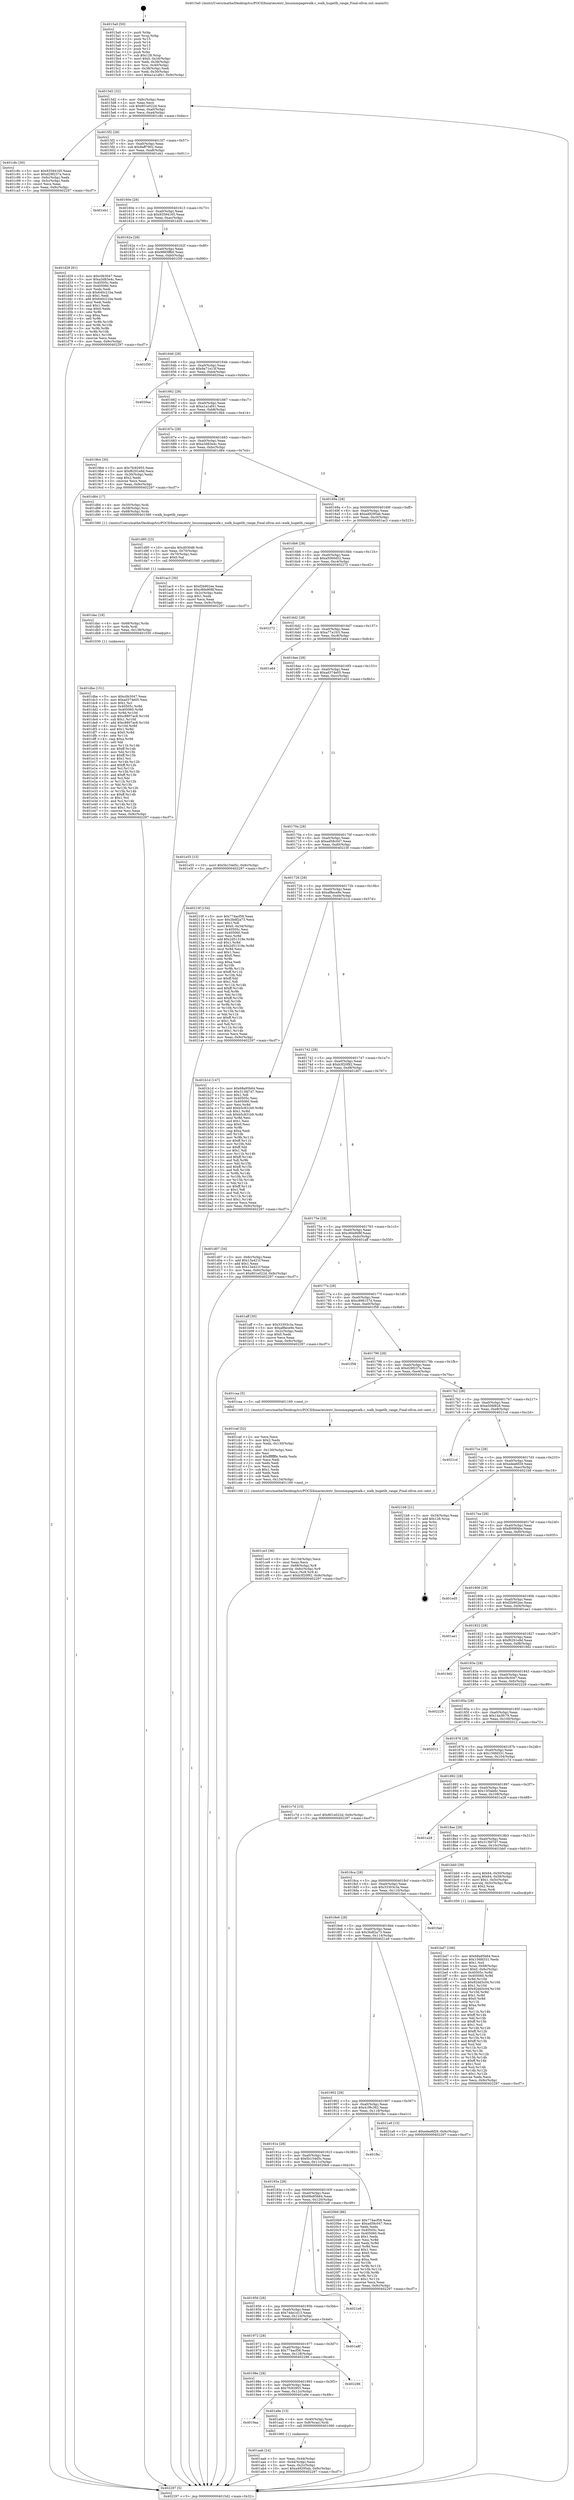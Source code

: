 digraph "0x4015a0" {
  label = "0x4015a0 (/mnt/c/Users/mathe/Desktop/tcc/POCII/binaries/extr_linuxmmpagewalk.c_walk_hugetlb_range_Final-ollvm.out::main(0))"
  labelloc = "t"
  node[shape=record]

  Entry [label="",width=0.3,height=0.3,shape=circle,fillcolor=black,style=filled]
  "0x4015d2" [label="{
     0x4015d2 [32]\l
     | [instrs]\l
     &nbsp;&nbsp;0x4015d2 \<+6\>: mov -0x9c(%rbp),%eax\l
     &nbsp;&nbsp;0x4015d8 \<+2\>: mov %eax,%ecx\l
     &nbsp;&nbsp;0x4015da \<+6\>: sub $0x801e022d,%ecx\l
     &nbsp;&nbsp;0x4015e0 \<+6\>: mov %eax,-0xa0(%rbp)\l
     &nbsp;&nbsp;0x4015e6 \<+6\>: mov %ecx,-0xa4(%rbp)\l
     &nbsp;&nbsp;0x4015ec \<+6\>: je 0000000000401c8c \<main+0x6ec\>\l
  }"]
  "0x401c8c" [label="{
     0x401c8c [30]\l
     | [instrs]\l
     &nbsp;&nbsp;0x401c8c \<+5\>: mov $0x93594165,%eax\l
     &nbsp;&nbsp;0x401c91 \<+5\>: mov $0xd29f237a,%ecx\l
     &nbsp;&nbsp;0x401c96 \<+3\>: mov -0x6c(%rbp),%edx\l
     &nbsp;&nbsp;0x401c99 \<+3\>: cmp -0x5c(%rbp),%edx\l
     &nbsp;&nbsp;0x401c9c \<+3\>: cmovl %ecx,%eax\l
     &nbsp;&nbsp;0x401c9f \<+6\>: mov %eax,-0x9c(%rbp)\l
     &nbsp;&nbsp;0x401ca5 \<+5\>: jmp 0000000000402297 \<main+0xcf7\>\l
  }"]
  "0x4015f2" [label="{
     0x4015f2 [28]\l
     | [instrs]\l
     &nbsp;&nbsp;0x4015f2 \<+5\>: jmp 00000000004015f7 \<main+0x57\>\l
     &nbsp;&nbsp;0x4015f7 \<+6\>: mov -0xa0(%rbp),%eax\l
     &nbsp;&nbsp;0x4015fd \<+5\>: sub $0x8aff7902,%eax\l
     &nbsp;&nbsp;0x401602 \<+6\>: mov %eax,-0xa8(%rbp)\l
     &nbsp;&nbsp;0x401608 \<+6\>: je 0000000000401eb1 \<main+0x911\>\l
  }"]
  Exit [label="",width=0.3,height=0.3,shape=circle,fillcolor=black,style=filled,peripheries=2]
  "0x401eb1" [label="{
     0x401eb1\l
  }", style=dashed]
  "0x40160e" [label="{
     0x40160e [28]\l
     | [instrs]\l
     &nbsp;&nbsp;0x40160e \<+5\>: jmp 0000000000401613 \<main+0x73\>\l
     &nbsp;&nbsp;0x401613 \<+6\>: mov -0xa0(%rbp),%eax\l
     &nbsp;&nbsp;0x401619 \<+5\>: sub $0x93594165,%eax\l
     &nbsp;&nbsp;0x40161e \<+6\>: mov %eax,-0xac(%rbp)\l
     &nbsp;&nbsp;0x401624 \<+6\>: je 0000000000401d29 \<main+0x789\>\l
  }"]
  "0x401dbe" [label="{
     0x401dbe [151]\l
     | [instrs]\l
     &nbsp;&nbsp;0x401dbe \<+5\>: mov $0xc0b3047,%eax\l
     &nbsp;&nbsp;0x401dc3 \<+5\>: mov $0xad374e05,%esi\l
     &nbsp;&nbsp;0x401dc8 \<+2\>: mov $0x1,%cl\l
     &nbsp;&nbsp;0x401dca \<+8\>: mov 0x40505c,%r8d\l
     &nbsp;&nbsp;0x401dd2 \<+8\>: mov 0x405060,%r9d\l
     &nbsp;&nbsp;0x401dda \<+3\>: mov %r8d,%r10d\l
     &nbsp;&nbsp;0x401ddd \<+7\>: sub $0xc8807ac8,%r10d\l
     &nbsp;&nbsp;0x401de4 \<+4\>: sub $0x1,%r10d\l
     &nbsp;&nbsp;0x401de8 \<+7\>: add $0xc8807ac8,%r10d\l
     &nbsp;&nbsp;0x401def \<+4\>: imul %r10d,%r8d\l
     &nbsp;&nbsp;0x401df3 \<+4\>: and $0x1,%r8d\l
     &nbsp;&nbsp;0x401df7 \<+4\>: cmp $0x0,%r8d\l
     &nbsp;&nbsp;0x401dfb \<+4\>: sete %r11b\l
     &nbsp;&nbsp;0x401dff \<+4\>: cmp $0xa,%r9d\l
     &nbsp;&nbsp;0x401e03 \<+3\>: setl %bl\l
     &nbsp;&nbsp;0x401e06 \<+3\>: mov %r11b,%r14b\l
     &nbsp;&nbsp;0x401e09 \<+4\>: xor $0xff,%r14b\l
     &nbsp;&nbsp;0x401e0d \<+3\>: mov %bl,%r15b\l
     &nbsp;&nbsp;0x401e10 \<+4\>: xor $0xff,%r15b\l
     &nbsp;&nbsp;0x401e14 \<+3\>: xor $0x1,%cl\l
     &nbsp;&nbsp;0x401e17 \<+3\>: mov %r14b,%r12b\l
     &nbsp;&nbsp;0x401e1a \<+4\>: and $0xff,%r12b\l
     &nbsp;&nbsp;0x401e1e \<+3\>: and %cl,%r11b\l
     &nbsp;&nbsp;0x401e21 \<+3\>: mov %r15b,%r13b\l
     &nbsp;&nbsp;0x401e24 \<+4\>: and $0xff,%r13b\l
     &nbsp;&nbsp;0x401e28 \<+2\>: and %cl,%bl\l
     &nbsp;&nbsp;0x401e2a \<+3\>: or %r11b,%r12b\l
     &nbsp;&nbsp;0x401e2d \<+3\>: or %bl,%r13b\l
     &nbsp;&nbsp;0x401e30 \<+3\>: xor %r13b,%r12b\l
     &nbsp;&nbsp;0x401e33 \<+3\>: or %r15b,%r14b\l
     &nbsp;&nbsp;0x401e36 \<+4\>: xor $0xff,%r14b\l
     &nbsp;&nbsp;0x401e3a \<+3\>: or $0x1,%cl\l
     &nbsp;&nbsp;0x401e3d \<+3\>: and %cl,%r14b\l
     &nbsp;&nbsp;0x401e40 \<+3\>: or %r14b,%r12b\l
     &nbsp;&nbsp;0x401e43 \<+4\>: test $0x1,%r12b\l
     &nbsp;&nbsp;0x401e47 \<+3\>: cmovne %esi,%eax\l
     &nbsp;&nbsp;0x401e4a \<+6\>: mov %eax,-0x9c(%rbp)\l
     &nbsp;&nbsp;0x401e50 \<+5\>: jmp 0000000000402297 \<main+0xcf7\>\l
  }"]
  "0x401d29" [label="{
     0x401d29 [91]\l
     | [instrs]\l
     &nbsp;&nbsp;0x401d29 \<+5\>: mov $0xc0b3047,%eax\l
     &nbsp;&nbsp;0x401d2e \<+5\>: mov $0xa3d83e4c,%ecx\l
     &nbsp;&nbsp;0x401d33 \<+7\>: mov 0x40505c,%edx\l
     &nbsp;&nbsp;0x401d3a \<+7\>: mov 0x405060,%esi\l
     &nbsp;&nbsp;0x401d41 \<+2\>: mov %edx,%edi\l
     &nbsp;&nbsp;0x401d43 \<+6\>: sub $0x640c21ba,%edi\l
     &nbsp;&nbsp;0x401d49 \<+3\>: sub $0x1,%edi\l
     &nbsp;&nbsp;0x401d4c \<+6\>: add $0x640c21ba,%edi\l
     &nbsp;&nbsp;0x401d52 \<+3\>: imul %edi,%edx\l
     &nbsp;&nbsp;0x401d55 \<+3\>: and $0x1,%edx\l
     &nbsp;&nbsp;0x401d58 \<+3\>: cmp $0x0,%edx\l
     &nbsp;&nbsp;0x401d5b \<+4\>: sete %r8b\l
     &nbsp;&nbsp;0x401d5f \<+3\>: cmp $0xa,%esi\l
     &nbsp;&nbsp;0x401d62 \<+4\>: setl %r9b\l
     &nbsp;&nbsp;0x401d66 \<+3\>: mov %r8b,%r10b\l
     &nbsp;&nbsp;0x401d69 \<+3\>: and %r9b,%r10b\l
     &nbsp;&nbsp;0x401d6c \<+3\>: xor %r9b,%r8b\l
     &nbsp;&nbsp;0x401d6f \<+3\>: or %r8b,%r10b\l
     &nbsp;&nbsp;0x401d72 \<+4\>: test $0x1,%r10b\l
     &nbsp;&nbsp;0x401d76 \<+3\>: cmovne %ecx,%eax\l
     &nbsp;&nbsp;0x401d79 \<+6\>: mov %eax,-0x9c(%rbp)\l
     &nbsp;&nbsp;0x401d7f \<+5\>: jmp 0000000000402297 \<main+0xcf7\>\l
  }"]
  "0x40162a" [label="{
     0x40162a [28]\l
     | [instrs]\l
     &nbsp;&nbsp;0x40162a \<+5\>: jmp 000000000040162f \<main+0x8f\>\l
     &nbsp;&nbsp;0x40162f \<+6\>: mov -0xa0(%rbp),%eax\l
     &nbsp;&nbsp;0x401635 \<+5\>: sub $0x9885ffb0,%eax\l
     &nbsp;&nbsp;0x40163a \<+6\>: mov %eax,-0xb0(%rbp)\l
     &nbsp;&nbsp;0x401640 \<+6\>: je 0000000000401f30 \<main+0x990\>\l
  }"]
  "0x401dac" [label="{
     0x401dac [18]\l
     | [instrs]\l
     &nbsp;&nbsp;0x401dac \<+4\>: mov -0x68(%rbp),%rdx\l
     &nbsp;&nbsp;0x401db0 \<+3\>: mov %rdx,%rdi\l
     &nbsp;&nbsp;0x401db3 \<+6\>: mov %eax,-0x138(%rbp)\l
     &nbsp;&nbsp;0x401db9 \<+5\>: call 0000000000401030 \<free@plt\>\l
     | [calls]\l
     &nbsp;&nbsp;0x401030 \{1\} (unknown)\l
  }"]
  "0x401f30" [label="{
     0x401f30\l
  }", style=dashed]
  "0x401646" [label="{
     0x401646 [28]\l
     | [instrs]\l
     &nbsp;&nbsp;0x401646 \<+5\>: jmp 000000000040164b \<main+0xab\>\l
     &nbsp;&nbsp;0x40164b \<+6\>: mov -0xa0(%rbp),%eax\l
     &nbsp;&nbsp;0x401651 \<+5\>: sub $0x9a71e13f,%eax\l
     &nbsp;&nbsp;0x401656 \<+6\>: mov %eax,-0xb4(%rbp)\l
     &nbsp;&nbsp;0x40165c \<+6\>: je 00000000004020aa \<main+0xb0a\>\l
  }"]
  "0x401d95" [label="{
     0x401d95 [23]\l
     | [instrs]\l
     &nbsp;&nbsp;0x401d95 \<+10\>: movabs $0x4030d6,%rdi\l
     &nbsp;&nbsp;0x401d9f \<+3\>: mov %eax,-0x70(%rbp)\l
     &nbsp;&nbsp;0x401da2 \<+3\>: mov -0x70(%rbp),%esi\l
     &nbsp;&nbsp;0x401da5 \<+2\>: mov $0x0,%al\l
     &nbsp;&nbsp;0x401da7 \<+5\>: call 0000000000401040 \<printf@plt\>\l
     | [calls]\l
     &nbsp;&nbsp;0x401040 \{1\} (unknown)\l
  }"]
  "0x4020aa" [label="{
     0x4020aa\l
  }", style=dashed]
  "0x401662" [label="{
     0x401662 [28]\l
     | [instrs]\l
     &nbsp;&nbsp;0x401662 \<+5\>: jmp 0000000000401667 \<main+0xc7\>\l
     &nbsp;&nbsp;0x401667 \<+6\>: mov -0xa0(%rbp),%eax\l
     &nbsp;&nbsp;0x40166d \<+5\>: sub $0xa1a1af41,%eax\l
     &nbsp;&nbsp;0x401672 \<+6\>: mov %eax,-0xb8(%rbp)\l
     &nbsp;&nbsp;0x401678 \<+6\>: je 00000000004019b4 \<main+0x414\>\l
  }"]
  "0x401ce3" [label="{
     0x401ce3 [36]\l
     | [instrs]\l
     &nbsp;&nbsp;0x401ce3 \<+6\>: mov -0x134(%rbp),%ecx\l
     &nbsp;&nbsp;0x401ce9 \<+3\>: imul %eax,%ecx\l
     &nbsp;&nbsp;0x401cec \<+4\>: mov -0x68(%rbp),%r8\l
     &nbsp;&nbsp;0x401cf0 \<+4\>: movslq -0x6c(%rbp),%r9\l
     &nbsp;&nbsp;0x401cf4 \<+4\>: mov %ecx,(%r8,%r9,4)\l
     &nbsp;&nbsp;0x401cf8 \<+10\>: movl $0xb3f20f92,-0x9c(%rbp)\l
     &nbsp;&nbsp;0x401d02 \<+5\>: jmp 0000000000402297 \<main+0xcf7\>\l
  }"]
  "0x4019b4" [label="{
     0x4019b4 [30]\l
     | [instrs]\l
     &nbsp;&nbsp;0x4019b4 \<+5\>: mov $0x7fc92955,%eax\l
     &nbsp;&nbsp;0x4019b9 \<+5\>: mov $0xf6291e9d,%ecx\l
     &nbsp;&nbsp;0x4019be \<+3\>: mov -0x30(%rbp),%edx\l
     &nbsp;&nbsp;0x4019c1 \<+3\>: cmp $0x2,%edx\l
     &nbsp;&nbsp;0x4019c4 \<+3\>: cmovne %ecx,%eax\l
     &nbsp;&nbsp;0x4019c7 \<+6\>: mov %eax,-0x9c(%rbp)\l
     &nbsp;&nbsp;0x4019cd \<+5\>: jmp 0000000000402297 \<main+0xcf7\>\l
  }"]
  "0x40167e" [label="{
     0x40167e [28]\l
     | [instrs]\l
     &nbsp;&nbsp;0x40167e \<+5\>: jmp 0000000000401683 \<main+0xe3\>\l
     &nbsp;&nbsp;0x401683 \<+6\>: mov -0xa0(%rbp),%eax\l
     &nbsp;&nbsp;0x401689 \<+5\>: sub $0xa3d83e4c,%eax\l
     &nbsp;&nbsp;0x40168e \<+6\>: mov %eax,-0xbc(%rbp)\l
     &nbsp;&nbsp;0x401694 \<+6\>: je 0000000000401d84 \<main+0x7e4\>\l
  }"]
  "0x402297" [label="{
     0x402297 [5]\l
     | [instrs]\l
     &nbsp;&nbsp;0x402297 \<+5\>: jmp 00000000004015d2 \<main+0x32\>\l
  }"]
  "0x4015a0" [label="{
     0x4015a0 [50]\l
     | [instrs]\l
     &nbsp;&nbsp;0x4015a0 \<+1\>: push %rbp\l
     &nbsp;&nbsp;0x4015a1 \<+3\>: mov %rsp,%rbp\l
     &nbsp;&nbsp;0x4015a4 \<+2\>: push %r15\l
     &nbsp;&nbsp;0x4015a6 \<+2\>: push %r14\l
     &nbsp;&nbsp;0x4015a8 \<+2\>: push %r13\l
     &nbsp;&nbsp;0x4015aa \<+2\>: push %r12\l
     &nbsp;&nbsp;0x4015ac \<+1\>: push %rbx\l
     &nbsp;&nbsp;0x4015ad \<+7\>: sub $0x128,%rsp\l
     &nbsp;&nbsp;0x4015b4 \<+7\>: movl $0x0,-0x34(%rbp)\l
     &nbsp;&nbsp;0x4015bb \<+3\>: mov %edi,-0x38(%rbp)\l
     &nbsp;&nbsp;0x4015be \<+4\>: mov %rsi,-0x40(%rbp)\l
     &nbsp;&nbsp;0x4015c2 \<+3\>: mov -0x38(%rbp),%edi\l
     &nbsp;&nbsp;0x4015c5 \<+3\>: mov %edi,-0x30(%rbp)\l
     &nbsp;&nbsp;0x4015c8 \<+10\>: movl $0xa1a1af41,-0x9c(%rbp)\l
  }"]
  "0x401caf" [label="{
     0x401caf [52]\l
     | [instrs]\l
     &nbsp;&nbsp;0x401caf \<+2\>: xor %ecx,%ecx\l
     &nbsp;&nbsp;0x401cb1 \<+5\>: mov $0x2,%edx\l
     &nbsp;&nbsp;0x401cb6 \<+6\>: mov %edx,-0x130(%rbp)\l
     &nbsp;&nbsp;0x401cbc \<+1\>: cltd\l
     &nbsp;&nbsp;0x401cbd \<+6\>: mov -0x130(%rbp),%esi\l
     &nbsp;&nbsp;0x401cc3 \<+2\>: idiv %esi\l
     &nbsp;&nbsp;0x401cc5 \<+6\>: imul $0xfffffffe,%edx,%edx\l
     &nbsp;&nbsp;0x401ccb \<+2\>: mov %ecx,%edi\l
     &nbsp;&nbsp;0x401ccd \<+2\>: sub %edx,%edi\l
     &nbsp;&nbsp;0x401ccf \<+2\>: mov %ecx,%edx\l
     &nbsp;&nbsp;0x401cd1 \<+3\>: sub $0x1,%edx\l
     &nbsp;&nbsp;0x401cd4 \<+2\>: add %edx,%edi\l
     &nbsp;&nbsp;0x401cd6 \<+2\>: sub %edi,%ecx\l
     &nbsp;&nbsp;0x401cd8 \<+6\>: mov %ecx,-0x134(%rbp)\l
     &nbsp;&nbsp;0x401cde \<+5\>: call 0000000000401160 \<next_i\>\l
     | [calls]\l
     &nbsp;&nbsp;0x401160 \{1\} (/mnt/c/Users/mathe/Desktop/tcc/POCII/binaries/extr_linuxmmpagewalk.c_walk_hugetlb_range_Final-ollvm.out::next_i)\l
  }"]
  "0x401d84" [label="{
     0x401d84 [17]\l
     | [instrs]\l
     &nbsp;&nbsp;0x401d84 \<+4\>: mov -0x50(%rbp),%rdi\l
     &nbsp;&nbsp;0x401d88 \<+4\>: mov -0x58(%rbp),%rsi\l
     &nbsp;&nbsp;0x401d8c \<+4\>: mov -0x68(%rbp),%rdx\l
     &nbsp;&nbsp;0x401d90 \<+5\>: call 0000000000401580 \<walk_hugetlb_range\>\l
     | [calls]\l
     &nbsp;&nbsp;0x401580 \{1\} (/mnt/c/Users/mathe/Desktop/tcc/POCII/binaries/extr_linuxmmpagewalk.c_walk_hugetlb_range_Final-ollvm.out::walk_hugetlb_range)\l
  }"]
  "0x40169a" [label="{
     0x40169a [28]\l
     | [instrs]\l
     &nbsp;&nbsp;0x40169a \<+5\>: jmp 000000000040169f \<main+0xff\>\l
     &nbsp;&nbsp;0x40169f \<+6\>: mov -0xa0(%rbp),%eax\l
     &nbsp;&nbsp;0x4016a5 \<+5\>: sub $0xa49295ab,%eax\l
     &nbsp;&nbsp;0x4016aa \<+6\>: mov %eax,-0xc0(%rbp)\l
     &nbsp;&nbsp;0x4016b0 \<+6\>: je 0000000000401ac3 \<main+0x523\>\l
  }"]
  "0x401bd7" [label="{
     0x401bd7 [166]\l
     | [instrs]\l
     &nbsp;&nbsp;0x401bd7 \<+5\>: mov $0x68a95b64,%ecx\l
     &nbsp;&nbsp;0x401bdc \<+5\>: mov $0x156fd331,%edx\l
     &nbsp;&nbsp;0x401be1 \<+3\>: mov $0x1,%sil\l
     &nbsp;&nbsp;0x401be4 \<+4\>: mov %rax,-0x68(%rbp)\l
     &nbsp;&nbsp;0x401be8 \<+7\>: movl $0x0,-0x6c(%rbp)\l
     &nbsp;&nbsp;0x401bef \<+8\>: mov 0x40505c,%r8d\l
     &nbsp;&nbsp;0x401bf7 \<+8\>: mov 0x405060,%r9d\l
     &nbsp;&nbsp;0x401bff \<+3\>: mov %r8d,%r10d\l
     &nbsp;&nbsp;0x401c02 \<+7\>: sub $0x92dd3c04,%r10d\l
     &nbsp;&nbsp;0x401c09 \<+4\>: sub $0x1,%r10d\l
     &nbsp;&nbsp;0x401c0d \<+7\>: add $0x92dd3c04,%r10d\l
     &nbsp;&nbsp;0x401c14 \<+4\>: imul %r10d,%r8d\l
     &nbsp;&nbsp;0x401c18 \<+4\>: and $0x1,%r8d\l
     &nbsp;&nbsp;0x401c1c \<+4\>: cmp $0x0,%r8d\l
     &nbsp;&nbsp;0x401c20 \<+4\>: sete %r11b\l
     &nbsp;&nbsp;0x401c24 \<+4\>: cmp $0xa,%r9d\l
     &nbsp;&nbsp;0x401c28 \<+3\>: setl %bl\l
     &nbsp;&nbsp;0x401c2b \<+3\>: mov %r11b,%r14b\l
     &nbsp;&nbsp;0x401c2e \<+4\>: xor $0xff,%r14b\l
     &nbsp;&nbsp;0x401c32 \<+3\>: mov %bl,%r15b\l
     &nbsp;&nbsp;0x401c35 \<+4\>: xor $0xff,%r15b\l
     &nbsp;&nbsp;0x401c39 \<+4\>: xor $0x1,%sil\l
     &nbsp;&nbsp;0x401c3d \<+3\>: mov %r14b,%r12b\l
     &nbsp;&nbsp;0x401c40 \<+4\>: and $0xff,%r12b\l
     &nbsp;&nbsp;0x401c44 \<+3\>: and %sil,%r11b\l
     &nbsp;&nbsp;0x401c47 \<+3\>: mov %r15b,%r13b\l
     &nbsp;&nbsp;0x401c4a \<+4\>: and $0xff,%r13b\l
     &nbsp;&nbsp;0x401c4e \<+3\>: and %sil,%bl\l
     &nbsp;&nbsp;0x401c51 \<+3\>: or %r11b,%r12b\l
     &nbsp;&nbsp;0x401c54 \<+3\>: or %bl,%r13b\l
     &nbsp;&nbsp;0x401c57 \<+3\>: xor %r13b,%r12b\l
     &nbsp;&nbsp;0x401c5a \<+3\>: or %r15b,%r14b\l
     &nbsp;&nbsp;0x401c5d \<+4\>: xor $0xff,%r14b\l
     &nbsp;&nbsp;0x401c61 \<+4\>: or $0x1,%sil\l
     &nbsp;&nbsp;0x401c65 \<+3\>: and %sil,%r14b\l
     &nbsp;&nbsp;0x401c68 \<+3\>: or %r14b,%r12b\l
     &nbsp;&nbsp;0x401c6b \<+4\>: test $0x1,%r12b\l
     &nbsp;&nbsp;0x401c6f \<+3\>: cmovne %edx,%ecx\l
     &nbsp;&nbsp;0x401c72 \<+6\>: mov %ecx,-0x9c(%rbp)\l
     &nbsp;&nbsp;0x401c78 \<+5\>: jmp 0000000000402297 \<main+0xcf7\>\l
  }"]
  "0x401ac3" [label="{
     0x401ac3 [30]\l
     | [instrs]\l
     &nbsp;&nbsp;0x401ac3 \<+5\>: mov $0xf2b902ee,%eax\l
     &nbsp;&nbsp;0x401ac8 \<+5\>: mov $0xc80e908f,%ecx\l
     &nbsp;&nbsp;0x401acd \<+3\>: mov -0x2c(%rbp),%edx\l
     &nbsp;&nbsp;0x401ad0 \<+3\>: cmp $0x1,%edx\l
     &nbsp;&nbsp;0x401ad3 \<+3\>: cmovl %ecx,%eax\l
     &nbsp;&nbsp;0x401ad6 \<+6\>: mov %eax,-0x9c(%rbp)\l
     &nbsp;&nbsp;0x401adc \<+5\>: jmp 0000000000402297 \<main+0xcf7\>\l
  }"]
  "0x4016b6" [label="{
     0x4016b6 [28]\l
     | [instrs]\l
     &nbsp;&nbsp;0x4016b6 \<+5\>: jmp 00000000004016bb \<main+0x11b\>\l
     &nbsp;&nbsp;0x4016bb \<+6\>: mov -0xa0(%rbp),%eax\l
     &nbsp;&nbsp;0x4016c1 \<+5\>: sub $0xa5060d52,%eax\l
     &nbsp;&nbsp;0x4016c6 \<+6\>: mov %eax,-0xc4(%rbp)\l
     &nbsp;&nbsp;0x4016cc \<+6\>: je 0000000000402272 \<main+0xcd2\>\l
  }"]
  "0x401aab" [label="{
     0x401aab [24]\l
     | [instrs]\l
     &nbsp;&nbsp;0x401aab \<+3\>: mov %eax,-0x44(%rbp)\l
     &nbsp;&nbsp;0x401aae \<+3\>: mov -0x44(%rbp),%eax\l
     &nbsp;&nbsp;0x401ab1 \<+3\>: mov %eax,-0x2c(%rbp)\l
     &nbsp;&nbsp;0x401ab4 \<+10\>: movl $0xa49295ab,-0x9c(%rbp)\l
     &nbsp;&nbsp;0x401abe \<+5\>: jmp 0000000000402297 \<main+0xcf7\>\l
  }"]
  "0x402272" [label="{
     0x402272\l
  }", style=dashed]
  "0x4016d2" [label="{
     0x4016d2 [28]\l
     | [instrs]\l
     &nbsp;&nbsp;0x4016d2 \<+5\>: jmp 00000000004016d7 \<main+0x137\>\l
     &nbsp;&nbsp;0x4016d7 \<+6\>: mov -0xa0(%rbp),%eax\l
     &nbsp;&nbsp;0x4016dd \<+5\>: sub $0xa77a1fc5,%eax\l
     &nbsp;&nbsp;0x4016e2 \<+6\>: mov %eax,-0xc8(%rbp)\l
     &nbsp;&nbsp;0x4016e8 \<+6\>: je 0000000000401e64 \<main+0x8c4\>\l
  }"]
  "0x4019aa" [label="{
     0x4019aa\l
  }", style=dashed]
  "0x401e64" [label="{
     0x401e64\l
  }", style=dashed]
  "0x4016ee" [label="{
     0x4016ee [28]\l
     | [instrs]\l
     &nbsp;&nbsp;0x4016ee \<+5\>: jmp 00000000004016f3 \<main+0x153\>\l
     &nbsp;&nbsp;0x4016f3 \<+6\>: mov -0xa0(%rbp),%eax\l
     &nbsp;&nbsp;0x4016f9 \<+5\>: sub $0xad374e05,%eax\l
     &nbsp;&nbsp;0x4016fe \<+6\>: mov %eax,-0xcc(%rbp)\l
     &nbsp;&nbsp;0x401704 \<+6\>: je 0000000000401e55 \<main+0x8b5\>\l
  }"]
  "0x401a9e" [label="{
     0x401a9e [13]\l
     | [instrs]\l
     &nbsp;&nbsp;0x401a9e \<+4\>: mov -0x40(%rbp),%rax\l
     &nbsp;&nbsp;0x401aa2 \<+4\>: mov 0x8(%rax),%rdi\l
     &nbsp;&nbsp;0x401aa6 \<+5\>: call 0000000000401060 \<atoi@plt\>\l
     | [calls]\l
     &nbsp;&nbsp;0x401060 \{1\} (unknown)\l
  }"]
  "0x401e55" [label="{
     0x401e55 [15]\l
     | [instrs]\l
     &nbsp;&nbsp;0x401e55 \<+10\>: movl $0x5b154d5c,-0x9c(%rbp)\l
     &nbsp;&nbsp;0x401e5f \<+5\>: jmp 0000000000402297 \<main+0xcf7\>\l
  }"]
  "0x40170a" [label="{
     0x40170a [28]\l
     | [instrs]\l
     &nbsp;&nbsp;0x40170a \<+5\>: jmp 000000000040170f \<main+0x16f\>\l
     &nbsp;&nbsp;0x40170f \<+6\>: mov -0xa0(%rbp),%eax\l
     &nbsp;&nbsp;0x401715 \<+5\>: sub $0xad58c047,%eax\l
     &nbsp;&nbsp;0x40171a \<+6\>: mov %eax,-0xd0(%rbp)\l
     &nbsp;&nbsp;0x401720 \<+6\>: je 000000000040210f \<main+0xb6f\>\l
  }"]
  "0x40198e" [label="{
     0x40198e [28]\l
     | [instrs]\l
     &nbsp;&nbsp;0x40198e \<+5\>: jmp 0000000000401993 \<main+0x3f3\>\l
     &nbsp;&nbsp;0x401993 \<+6\>: mov -0xa0(%rbp),%eax\l
     &nbsp;&nbsp;0x401999 \<+5\>: sub $0x7fc92955,%eax\l
     &nbsp;&nbsp;0x40199e \<+6\>: mov %eax,-0x12c(%rbp)\l
     &nbsp;&nbsp;0x4019a4 \<+6\>: je 0000000000401a9e \<main+0x4fe\>\l
  }"]
  "0x40210f" [label="{
     0x40210f [154]\l
     | [instrs]\l
     &nbsp;&nbsp;0x40210f \<+5\>: mov $0x774acf58,%eax\l
     &nbsp;&nbsp;0x402114 \<+5\>: mov $0x3bdf2a73,%ecx\l
     &nbsp;&nbsp;0x402119 \<+2\>: mov $0x1,%dl\l
     &nbsp;&nbsp;0x40211b \<+7\>: movl $0x0,-0x34(%rbp)\l
     &nbsp;&nbsp;0x402122 \<+7\>: mov 0x40505c,%esi\l
     &nbsp;&nbsp;0x402129 \<+7\>: mov 0x405060,%edi\l
     &nbsp;&nbsp;0x402130 \<+3\>: mov %esi,%r8d\l
     &nbsp;&nbsp;0x402133 \<+7\>: add $0x2d51319e,%r8d\l
     &nbsp;&nbsp;0x40213a \<+4\>: sub $0x1,%r8d\l
     &nbsp;&nbsp;0x40213e \<+7\>: sub $0x2d51319e,%r8d\l
     &nbsp;&nbsp;0x402145 \<+4\>: imul %r8d,%esi\l
     &nbsp;&nbsp;0x402149 \<+3\>: and $0x1,%esi\l
     &nbsp;&nbsp;0x40214c \<+3\>: cmp $0x0,%esi\l
     &nbsp;&nbsp;0x40214f \<+4\>: sete %r9b\l
     &nbsp;&nbsp;0x402153 \<+3\>: cmp $0xa,%edi\l
     &nbsp;&nbsp;0x402156 \<+4\>: setl %r10b\l
     &nbsp;&nbsp;0x40215a \<+3\>: mov %r9b,%r11b\l
     &nbsp;&nbsp;0x40215d \<+4\>: xor $0xff,%r11b\l
     &nbsp;&nbsp;0x402161 \<+3\>: mov %r10b,%bl\l
     &nbsp;&nbsp;0x402164 \<+3\>: xor $0xff,%bl\l
     &nbsp;&nbsp;0x402167 \<+3\>: xor $0x1,%dl\l
     &nbsp;&nbsp;0x40216a \<+3\>: mov %r11b,%r14b\l
     &nbsp;&nbsp;0x40216d \<+4\>: and $0xff,%r14b\l
     &nbsp;&nbsp;0x402171 \<+3\>: and %dl,%r9b\l
     &nbsp;&nbsp;0x402174 \<+3\>: mov %bl,%r15b\l
     &nbsp;&nbsp;0x402177 \<+4\>: and $0xff,%r15b\l
     &nbsp;&nbsp;0x40217b \<+3\>: and %dl,%r10b\l
     &nbsp;&nbsp;0x40217e \<+3\>: or %r9b,%r14b\l
     &nbsp;&nbsp;0x402181 \<+3\>: or %r10b,%r15b\l
     &nbsp;&nbsp;0x402184 \<+3\>: xor %r15b,%r14b\l
     &nbsp;&nbsp;0x402187 \<+3\>: or %bl,%r11b\l
     &nbsp;&nbsp;0x40218a \<+4\>: xor $0xff,%r11b\l
     &nbsp;&nbsp;0x40218e \<+3\>: or $0x1,%dl\l
     &nbsp;&nbsp;0x402191 \<+3\>: and %dl,%r11b\l
     &nbsp;&nbsp;0x402194 \<+3\>: or %r11b,%r14b\l
     &nbsp;&nbsp;0x402197 \<+4\>: test $0x1,%r14b\l
     &nbsp;&nbsp;0x40219b \<+3\>: cmovne %ecx,%eax\l
     &nbsp;&nbsp;0x40219e \<+6\>: mov %eax,-0x9c(%rbp)\l
     &nbsp;&nbsp;0x4021a4 \<+5\>: jmp 0000000000402297 \<main+0xcf7\>\l
  }"]
  "0x401726" [label="{
     0x401726 [28]\l
     | [instrs]\l
     &nbsp;&nbsp;0x401726 \<+5\>: jmp 000000000040172b \<main+0x18b\>\l
     &nbsp;&nbsp;0x40172b \<+6\>: mov -0xa0(%rbp),%eax\l
     &nbsp;&nbsp;0x401731 \<+5\>: sub $0xaf8ece9e,%eax\l
     &nbsp;&nbsp;0x401736 \<+6\>: mov %eax,-0xd4(%rbp)\l
     &nbsp;&nbsp;0x40173c \<+6\>: je 0000000000401b1d \<main+0x57d\>\l
  }"]
  "0x402286" [label="{
     0x402286\l
  }", style=dashed]
  "0x401b1d" [label="{
     0x401b1d [147]\l
     | [instrs]\l
     &nbsp;&nbsp;0x401b1d \<+5\>: mov $0x68a95b64,%eax\l
     &nbsp;&nbsp;0x401b22 \<+5\>: mov $0x313fd7d7,%ecx\l
     &nbsp;&nbsp;0x401b27 \<+2\>: mov $0x1,%dl\l
     &nbsp;&nbsp;0x401b29 \<+7\>: mov 0x40505c,%esi\l
     &nbsp;&nbsp;0x401b30 \<+7\>: mov 0x405060,%edi\l
     &nbsp;&nbsp;0x401b37 \<+3\>: mov %esi,%r8d\l
     &nbsp;&nbsp;0x401b3a \<+7\>: add $0xb5c831b9,%r8d\l
     &nbsp;&nbsp;0x401b41 \<+4\>: sub $0x1,%r8d\l
     &nbsp;&nbsp;0x401b45 \<+7\>: sub $0xb5c831b9,%r8d\l
     &nbsp;&nbsp;0x401b4c \<+4\>: imul %r8d,%esi\l
     &nbsp;&nbsp;0x401b50 \<+3\>: and $0x1,%esi\l
     &nbsp;&nbsp;0x401b53 \<+3\>: cmp $0x0,%esi\l
     &nbsp;&nbsp;0x401b56 \<+4\>: sete %r9b\l
     &nbsp;&nbsp;0x401b5a \<+3\>: cmp $0xa,%edi\l
     &nbsp;&nbsp;0x401b5d \<+4\>: setl %r10b\l
     &nbsp;&nbsp;0x401b61 \<+3\>: mov %r9b,%r11b\l
     &nbsp;&nbsp;0x401b64 \<+4\>: xor $0xff,%r11b\l
     &nbsp;&nbsp;0x401b68 \<+3\>: mov %r10b,%bl\l
     &nbsp;&nbsp;0x401b6b \<+3\>: xor $0xff,%bl\l
     &nbsp;&nbsp;0x401b6e \<+3\>: xor $0x1,%dl\l
     &nbsp;&nbsp;0x401b71 \<+3\>: mov %r11b,%r14b\l
     &nbsp;&nbsp;0x401b74 \<+4\>: and $0xff,%r14b\l
     &nbsp;&nbsp;0x401b78 \<+3\>: and %dl,%r9b\l
     &nbsp;&nbsp;0x401b7b \<+3\>: mov %bl,%r15b\l
     &nbsp;&nbsp;0x401b7e \<+4\>: and $0xff,%r15b\l
     &nbsp;&nbsp;0x401b82 \<+3\>: and %dl,%r10b\l
     &nbsp;&nbsp;0x401b85 \<+3\>: or %r9b,%r14b\l
     &nbsp;&nbsp;0x401b88 \<+3\>: or %r10b,%r15b\l
     &nbsp;&nbsp;0x401b8b \<+3\>: xor %r15b,%r14b\l
     &nbsp;&nbsp;0x401b8e \<+3\>: or %bl,%r11b\l
     &nbsp;&nbsp;0x401b91 \<+4\>: xor $0xff,%r11b\l
     &nbsp;&nbsp;0x401b95 \<+3\>: or $0x1,%dl\l
     &nbsp;&nbsp;0x401b98 \<+3\>: and %dl,%r11b\l
     &nbsp;&nbsp;0x401b9b \<+3\>: or %r11b,%r14b\l
     &nbsp;&nbsp;0x401b9e \<+4\>: test $0x1,%r14b\l
     &nbsp;&nbsp;0x401ba2 \<+3\>: cmovne %ecx,%eax\l
     &nbsp;&nbsp;0x401ba5 \<+6\>: mov %eax,-0x9c(%rbp)\l
     &nbsp;&nbsp;0x401bab \<+5\>: jmp 0000000000402297 \<main+0xcf7\>\l
  }"]
  "0x401742" [label="{
     0x401742 [28]\l
     | [instrs]\l
     &nbsp;&nbsp;0x401742 \<+5\>: jmp 0000000000401747 \<main+0x1a7\>\l
     &nbsp;&nbsp;0x401747 \<+6\>: mov -0xa0(%rbp),%eax\l
     &nbsp;&nbsp;0x40174d \<+5\>: sub $0xb3f20f92,%eax\l
     &nbsp;&nbsp;0x401752 \<+6\>: mov %eax,-0xd8(%rbp)\l
     &nbsp;&nbsp;0x401758 \<+6\>: je 0000000000401d07 \<main+0x767\>\l
  }"]
  "0x401972" [label="{
     0x401972 [28]\l
     | [instrs]\l
     &nbsp;&nbsp;0x401972 \<+5\>: jmp 0000000000401977 \<main+0x3d7\>\l
     &nbsp;&nbsp;0x401977 \<+6\>: mov -0xa0(%rbp),%eax\l
     &nbsp;&nbsp;0x40197d \<+5\>: sub $0x774acf58,%eax\l
     &nbsp;&nbsp;0x401982 \<+6\>: mov %eax,-0x128(%rbp)\l
     &nbsp;&nbsp;0x401988 \<+6\>: je 0000000000402286 \<main+0xce6\>\l
  }"]
  "0x401d07" [label="{
     0x401d07 [34]\l
     | [instrs]\l
     &nbsp;&nbsp;0x401d07 \<+3\>: mov -0x6c(%rbp),%eax\l
     &nbsp;&nbsp;0x401d0a \<+5\>: add $0x13a421f,%eax\l
     &nbsp;&nbsp;0x401d0f \<+3\>: add $0x1,%eax\l
     &nbsp;&nbsp;0x401d12 \<+5\>: sub $0x13a421f,%eax\l
     &nbsp;&nbsp;0x401d17 \<+3\>: mov %eax,-0x6c(%rbp)\l
     &nbsp;&nbsp;0x401d1a \<+10\>: movl $0x801e022d,-0x9c(%rbp)\l
     &nbsp;&nbsp;0x401d24 \<+5\>: jmp 0000000000402297 \<main+0xcf7\>\l
  }"]
  "0x40175e" [label="{
     0x40175e [28]\l
     | [instrs]\l
     &nbsp;&nbsp;0x40175e \<+5\>: jmp 0000000000401763 \<main+0x1c3\>\l
     &nbsp;&nbsp;0x401763 \<+6\>: mov -0xa0(%rbp),%eax\l
     &nbsp;&nbsp;0x401769 \<+5\>: sub $0xc80e908f,%eax\l
     &nbsp;&nbsp;0x40176e \<+6\>: mov %eax,-0xdc(%rbp)\l
     &nbsp;&nbsp;0x401774 \<+6\>: je 0000000000401aff \<main+0x55f\>\l
  }"]
  "0x401a8f" [label="{
     0x401a8f\l
  }", style=dashed]
  "0x401aff" [label="{
     0x401aff [30]\l
     | [instrs]\l
     &nbsp;&nbsp;0x401aff \<+5\>: mov $0x33303c3a,%eax\l
     &nbsp;&nbsp;0x401b04 \<+5\>: mov $0xaf8ece9e,%ecx\l
     &nbsp;&nbsp;0x401b09 \<+3\>: mov -0x2c(%rbp),%edx\l
     &nbsp;&nbsp;0x401b0c \<+3\>: cmp $0x0,%edx\l
     &nbsp;&nbsp;0x401b0f \<+3\>: cmove %ecx,%eax\l
     &nbsp;&nbsp;0x401b12 \<+6\>: mov %eax,-0x9c(%rbp)\l
     &nbsp;&nbsp;0x401b18 \<+5\>: jmp 0000000000402297 \<main+0xcf7\>\l
  }"]
  "0x40177a" [label="{
     0x40177a [28]\l
     | [instrs]\l
     &nbsp;&nbsp;0x40177a \<+5\>: jmp 000000000040177f \<main+0x1df\>\l
     &nbsp;&nbsp;0x40177f \<+6\>: mov -0xa0(%rbp),%eax\l
     &nbsp;&nbsp;0x401785 \<+5\>: sub $0xc898157d,%eax\l
     &nbsp;&nbsp;0x40178a \<+6\>: mov %eax,-0xe0(%rbp)\l
     &nbsp;&nbsp;0x401790 \<+6\>: je 0000000000401f58 \<main+0x9b8\>\l
  }"]
  "0x401956" [label="{
     0x401956 [28]\l
     | [instrs]\l
     &nbsp;&nbsp;0x401956 \<+5\>: jmp 000000000040195b \<main+0x3bb\>\l
     &nbsp;&nbsp;0x40195b \<+6\>: mov -0xa0(%rbp),%eax\l
     &nbsp;&nbsp;0x401961 \<+5\>: sub $0x74de1d13,%eax\l
     &nbsp;&nbsp;0x401966 \<+6\>: mov %eax,-0x124(%rbp)\l
     &nbsp;&nbsp;0x40196c \<+6\>: je 0000000000401a8f \<main+0x4ef\>\l
  }"]
  "0x401f58" [label="{
     0x401f58\l
  }", style=dashed]
  "0x401796" [label="{
     0x401796 [28]\l
     | [instrs]\l
     &nbsp;&nbsp;0x401796 \<+5\>: jmp 000000000040179b \<main+0x1fb\>\l
     &nbsp;&nbsp;0x40179b \<+6\>: mov -0xa0(%rbp),%eax\l
     &nbsp;&nbsp;0x4017a1 \<+5\>: sub $0xd29f237a,%eax\l
     &nbsp;&nbsp;0x4017a6 \<+6\>: mov %eax,-0xe4(%rbp)\l
     &nbsp;&nbsp;0x4017ac \<+6\>: je 0000000000401caa \<main+0x70a\>\l
  }"]
  "0x4021e8" [label="{
     0x4021e8\l
  }", style=dashed]
  "0x401caa" [label="{
     0x401caa [5]\l
     | [instrs]\l
     &nbsp;&nbsp;0x401caa \<+5\>: call 0000000000401160 \<next_i\>\l
     | [calls]\l
     &nbsp;&nbsp;0x401160 \{1\} (/mnt/c/Users/mathe/Desktop/tcc/POCII/binaries/extr_linuxmmpagewalk.c_walk_hugetlb_range_Final-ollvm.out::next_i)\l
  }"]
  "0x4017b2" [label="{
     0x4017b2 [28]\l
     | [instrs]\l
     &nbsp;&nbsp;0x4017b2 \<+5\>: jmp 00000000004017b7 \<main+0x217\>\l
     &nbsp;&nbsp;0x4017b7 \<+6\>: mov -0xa0(%rbp),%eax\l
     &nbsp;&nbsp;0x4017bd \<+5\>: sub $0xe50fd828,%eax\l
     &nbsp;&nbsp;0x4017c2 \<+6\>: mov %eax,-0xe8(%rbp)\l
     &nbsp;&nbsp;0x4017c8 \<+6\>: je 00000000004021cd \<main+0xc2d\>\l
  }"]
  "0x40193a" [label="{
     0x40193a [28]\l
     | [instrs]\l
     &nbsp;&nbsp;0x40193a \<+5\>: jmp 000000000040193f \<main+0x39f\>\l
     &nbsp;&nbsp;0x40193f \<+6\>: mov -0xa0(%rbp),%eax\l
     &nbsp;&nbsp;0x401945 \<+5\>: sub $0x68a95b64,%eax\l
     &nbsp;&nbsp;0x40194a \<+6\>: mov %eax,-0x120(%rbp)\l
     &nbsp;&nbsp;0x401950 \<+6\>: je 00000000004021e8 \<main+0xc48\>\l
  }"]
  "0x4021cd" [label="{
     0x4021cd\l
  }", style=dashed]
  "0x4017ce" [label="{
     0x4017ce [28]\l
     | [instrs]\l
     &nbsp;&nbsp;0x4017ce \<+5\>: jmp 00000000004017d3 \<main+0x233\>\l
     &nbsp;&nbsp;0x4017d3 \<+6\>: mov -0xa0(%rbp),%eax\l
     &nbsp;&nbsp;0x4017d9 \<+5\>: sub $0xedee6f29,%eax\l
     &nbsp;&nbsp;0x4017de \<+6\>: mov %eax,-0xec(%rbp)\l
     &nbsp;&nbsp;0x4017e4 \<+6\>: je 00000000004021b8 \<main+0xc18\>\l
  }"]
  "0x4020b9" [label="{
     0x4020b9 [86]\l
     | [instrs]\l
     &nbsp;&nbsp;0x4020b9 \<+5\>: mov $0x774acf58,%eax\l
     &nbsp;&nbsp;0x4020be \<+5\>: mov $0xad58c047,%ecx\l
     &nbsp;&nbsp;0x4020c3 \<+2\>: xor %edx,%edx\l
     &nbsp;&nbsp;0x4020c5 \<+7\>: mov 0x40505c,%esi\l
     &nbsp;&nbsp;0x4020cc \<+7\>: mov 0x405060,%edi\l
     &nbsp;&nbsp;0x4020d3 \<+3\>: sub $0x1,%edx\l
     &nbsp;&nbsp;0x4020d6 \<+3\>: mov %esi,%r8d\l
     &nbsp;&nbsp;0x4020d9 \<+3\>: add %edx,%r8d\l
     &nbsp;&nbsp;0x4020dc \<+4\>: imul %r8d,%esi\l
     &nbsp;&nbsp;0x4020e0 \<+3\>: and $0x1,%esi\l
     &nbsp;&nbsp;0x4020e3 \<+3\>: cmp $0x0,%esi\l
     &nbsp;&nbsp;0x4020e6 \<+4\>: sete %r9b\l
     &nbsp;&nbsp;0x4020ea \<+3\>: cmp $0xa,%edi\l
     &nbsp;&nbsp;0x4020ed \<+4\>: setl %r10b\l
     &nbsp;&nbsp;0x4020f1 \<+3\>: mov %r9b,%r11b\l
     &nbsp;&nbsp;0x4020f4 \<+3\>: and %r10b,%r11b\l
     &nbsp;&nbsp;0x4020f7 \<+3\>: xor %r10b,%r9b\l
     &nbsp;&nbsp;0x4020fa \<+3\>: or %r9b,%r11b\l
     &nbsp;&nbsp;0x4020fd \<+4\>: test $0x1,%r11b\l
     &nbsp;&nbsp;0x402101 \<+3\>: cmovne %ecx,%eax\l
     &nbsp;&nbsp;0x402104 \<+6\>: mov %eax,-0x9c(%rbp)\l
     &nbsp;&nbsp;0x40210a \<+5\>: jmp 0000000000402297 \<main+0xcf7\>\l
  }"]
  "0x4021b8" [label="{
     0x4021b8 [21]\l
     | [instrs]\l
     &nbsp;&nbsp;0x4021b8 \<+3\>: mov -0x34(%rbp),%eax\l
     &nbsp;&nbsp;0x4021bb \<+7\>: add $0x128,%rsp\l
     &nbsp;&nbsp;0x4021c2 \<+1\>: pop %rbx\l
     &nbsp;&nbsp;0x4021c3 \<+2\>: pop %r12\l
     &nbsp;&nbsp;0x4021c5 \<+2\>: pop %r13\l
     &nbsp;&nbsp;0x4021c7 \<+2\>: pop %r14\l
     &nbsp;&nbsp;0x4021c9 \<+2\>: pop %r15\l
     &nbsp;&nbsp;0x4021cb \<+1\>: pop %rbp\l
     &nbsp;&nbsp;0x4021cc \<+1\>: ret\l
  }"]
  "0x4017ea" [label="{
     0x4017ea [28]\l
     | [instrs]\l
     &nbsp;&nbsp;0x4017ea \<+5\>: jmp 00000000004017ef \<main+0x24f\>\l
     &nbsp;&nbsp;0x4017ef \<+6\>: mov -0xa0(%rbp),%eax\l
     &nbsp;&nbsp;0x4017f5 \<+5\>: sub $0xf099f4be,%eax\l
     &nbsp;&nbsp;0x4017fa \<+6\>: mov %eax,-0xf0(%rbp)\l
     &nbsp;&nbsp;0x401800 \<+6\>: je 0000000000401ed5 \<main+0x935\>\l
  }"]
  "0x40191e" [label="{
     0x40191e [28]\l
     | [instrs]\l
     &nbsp;&nbsp;0x40191e \<+5\>: jmp 0000000000401923 \<main+0x383\>\l
     &nbsp;&nbsp;0x401923 \<+6\>: mov -0xa0(%rbp),%eax\l
     &nbsp;&nbsp;0x401929 \<+5\>: sub $0x5b154d5c,%eax\l
     &nbsp;&nbsp;0x40192e \<+6\>: mov %eax,-0x11c(%rbp)\l
     &nbsp;&nbsp;0x401934 \<+6\>: je 00000000004020b9 \<main+0xb19\>\l
  }"]
  "0x401ed5" [label="{
     0x401ed5\l
  }", style=dashed]
  "0x401806" [label="{
     0x401806 [28]\l
     | [instrs]\l
     &nbsp;&nbsp;0x401806 \<+5\>: jmp 000000000040180b \<main+0x26b\>\l
     &nbsp;&nbsp;0x40180b \<+6\>: mov -0xa0(%rbp),%eax\l
     &nbsp;&nbsp;0x401811 \<+5\>: sub $0xf2b902ee,%eax\l
     &nbsp;&nbsp;0x401816 \<+6\>: mov %eax,-0xf4(%rbp)\l
     &nbsp;&nbsp;0x40181c \<+6\>: je 0000000000401ae1 \<main+0x541\>\l
  }"]
  "0x401fbc" [label="{
     0x401fbc\l
  }", style=dashed]
  "0x401ae1" [label="{
     0x401ae1\l
  }", style=dashed]
  "0x401822" [label="{
     0x401822 [28]\l
     | [instrs]\l
     &nbsp;&nbsp;0x401822 \<+5\>: jmp 0000000000401827 \<main+0x287\>\l
     &nbsp;&nbsp;0x401827 \<+6\>: mov -0xa0(%rbp),%eax\l
     &nbsp;&nbsp;0x40182d \<+5\>: sub $0xf6291e9d,%eax\l
     &nbsp;&nbsp;0x401832 \<+6\>: mov %eax,-0xf8(%rbp)\l
     &nbsp;&nbsp;0x401838 \<+6\>: je 00000000004019d2 \<main+0x432\>\l
  }"]
  "0x401902" [label="{
     0x401902 [28]\l
     | [instrs]\l
     &nbsp;&nbsp;0x401902 \<+5\>: jmp 0000000000401907 \<main+0x367\>\l
     &nbsp;&nbsp;0x401907 \<+6\>: mov -0xa0(%rbp),%eax\l
     &nbsp;&nbsp;0x40190d \<+5\>: sub $0x41f9c362,%eax\l
     &nbsp;&nbsp;0x401912 \<+6\>: mov %eax,-0x118(%rbp)\l
     &nbsp;&nbsp;0x401918 \<+6\>: je 0000000000401fbc \<main+0xa1c\>\l
  }"]
  "0x4019d2" [label="{
     0x4019d2\l
  }", style=dashed]
  "0x40183e" [label="{
     0x40183e [28]\l
     | [instrs]\l
     &nbsp;&nbsp;0x40183e \<+5\>: jmp 0000000000401843 \<main+0x2a3\>\l
     &nbsp;&nbsp;0x401843 \<+6\>: mov -0xa0(%rbp),%eax\l
     &nbsp;&nbsp;0x401849 \<+5\>: sub $0xc0b3047,%eax\l
     &nbsp;&nbsp;0x40184e \<+6\>: mov %eax,-0xfc(%rbp)\l
     &nbsp;&nbsp;0x401854 \<+6\>: je 0000000000402229 \<main+0xc89\>\l
  }"]
  "0x4021a9" [label="{
     0x4021a9 [15]\l
     | [instrs]\l
     &nbsp;&nbsp;0x4021a9 \<+10\>: movl $0xedee6f29,-0x9c(%rbp)\l
     &nbsp;&nbsp;0x4021b3 \<+5\>: jmp 0000000000402297 \<main+0xcf7\>\l
  }"]
  "0x402229" [label="{
     0x402229\l
  }", style=dashed]
  "0x40185a" [label="{
     0x40185a [28]\l
     | [instrs]\l
     &nbsp;&nbsp;0x40185a \<+5\>: jmp 000000000040185f \<main+0x2bf\>\l
     &nbsp;&nbsp;0x40185f \<+6\>: mov -0xa0(%rbp),%eax\l
     &nbsp;&nbsp;0x401865 \<+5\>: sub $0x14a3fc79,%eax\l
     &nbsp;&nbsp;0x40186a \<+6\>: mov %eax,-0x100(%rbp)\l
     &nbsp;&nbsp;0x401870 \<+6\>: je 0000000000402012 \<main+0xa72\>\l
  }"]
  "0x4018e6" [label="{
     0x4018e6 [28]\l
     | [instrs]\l
     &nbsp;&nbsp;0x4018e6 \<+5\>: jmp 00000000004018eb \<main+0x34b\>\l
     &nbsp;&nbsp;0x4018eb \<+6\>: mov -0xa0(%rbp),%eax\l
     &nbsp;&nbsp;0x4018f1 \<+5\>: sub $0x3bdf2a73,%eax\l
     &nbsp;&nbsp;0x4018f6 \<+6\>: mov %eax,-0x114(%rbp)\l
     &nbsp;&nbsp;0x4018fc \<+6\>: je 00000000004021a9 \<main+0xc09\>\l
  }"]
  "0x402012" [label="{
     0x402012\l
  }", style=dashed]
  "0x401876" [label="{
     0x401876 [28]\l
     | [instrs]\l
     &nbsp;&nbsp;0x401876 \<+5\>: jmp 000000000040187b \<main+0x2db\>\l
     &nbsp;&nbsp;0x40187b \<+6\>: mov -0xa0(%rbp),%eax\l
     &nbsp;&nbsp;0x401881 \<+5\>: sub $0x156fd331,%eax\l
     &nbsp;&nbsp;0x401886 \<+6\>: mov %eax,-0x104(%rbp)\l
     &nbsp;&nbsp;0x40188c \<+6\>: je 0000000000401c7d \<main+0x6dd\>\l
  }"]
  "0x401fad" [label="{
     0x401fad\l
  }", style=dashed]
  "0x401c7d" [label="{
     0x401c7d [15]\l
     | [instrs]\l
     &nbsp;&nbsp;0x401c7d \<+10\>: movl $0x801e022d,-0x9c(%rbp)\l
     &nbsp;&nbsp;0x401c87 \<+5\>: jmp 0000000000402297 \<main+0xcf7\>\l
  }"]
  "0x401892" [label="{
     0x401892 [28]\l
     | [instrs]\l
     &nbsp;&nbsp;0x401892 \<+5\>: jmp 0000000000401897 \<main+0x2f7\>\l
     &nbsp;&nbsp;0x401897 \<+6\>: mov -0xa0(%rbp),%eax\l
     &nbsp;&nbsp;0x40189d \<+5\>: sub $0x15f3ab6c,%eax\l
     &nbsp;&nbsp;0x4018a2 \<+6\>: mov %eax,-0x108(%rbp)\l
     &nbsp;&nbsp;0x4018a8 \<+6\>: je 0000000000401a28 \<main+0x488\>\l
  }"]
  "0x4018ca" [label="{
     0x4018ca [28]\l
     | [instrs]\l
     &nbsp;&nbsp;0x4018ca \<+5\>: jmp 00000000004018cf \<main+0x32f\>\l
     &nbsp;&nbsp;0x4018cf \<+6\>: mov -0xa0(%rbp),%eax\l
     &nbsp;&nbsp;0x4018d5 \<+5\>: sub $0x33303c3a,%eax\l
     &nbsp;&nbsp;0x4018da \<+6\>: mov %eax,-0x110(%rbp)\l
     &nbsp;&nbsp;0x4018e0 \<+6\>: je 0000000000401fad \<main+0xa0d\>\l
  }"]
  "0x401a28" [label="{
     0x401a28\l
  }", style=dashed]
  "0x4018ae" [label="{
     0x4018ae [28]\l
     | [instrs]\l
     &nbsp;&nbsp;0x4018ae \<+5\>: jmp 00000000004018b3 \<main+0x313\>\l
     &nbsp;&nbsp;0x4018b3 \<+6\>: mov -0xa0(%rbp),%eax\l
     &nbsp;&nbsp;0x4018b9 \<+5\>: sub $0x313fd7d7,%eax\l
     &nbsp;&nbsp;0x4018be \<+6\>: mov %eax,-0x10c(%rbp)\l
     &nbsp;&nbsp;0x4018c4 \<+6\>: je 0000000000401bb0 \<main+0x610\>\l
  }"]
  "0x401bb0" [label="{
     0x401bb0 [39]\l
     | [instrs]\l
     &nbsp;&nbsp;0x401bb0 \<+8\>: movq $0x64,-0x50(%rbp)\l
     &nbsp;&nbsp;0x401bb8 \<+8\>: movq $0x64,-0x58(%rbp)\l
     &nbsp;&nbsp;0x401bc0 \<+7\>: movl $0x1,-0x5c(%rbp)\l
     &nbsp;&nbsp;0x401bc7 \<+4\>: movslq -0x5c(%rbp),%rax\l
     &nbsp;&nbsp;0x401bcb \<+4\>: shl $0x2,%rax\l
     &nbsp;&nbsp;0x401bcf \<+3\>: mov %rax,%rdi\l
     &nbsp;&nbsp;0x401bd2 \<+5\>: call 0000000000401050 \<malloc@plt\>\l
     | [calls]\l
     &nbsp;&nbsp;0x401050 \{1\} (unknown)\l
  }"]
  Entry -> "0x4015a0" [label=" 1"]
  "0x4015d2" -> "0x401c8c" [label=" 2"]
  "0x4015d2" -> "0x4015f2" [label=" 16"]
  "0x4021b8" -> Exit [label=" 1"]
  "0x4015f2" -> "0x401eb1" [label=" 0"]
  "0x4015f2" -> "0x40160e" [label=" 16"]
  "0x4021a9" -> "0x402297" [label=" 1"]
  "0x40160e" -> "0x401d29" [label=" 1"]
  "0x40160e" -> "0x40162a" [label=" 15"]
  "0x40210f" -> "0x402297" [label=" 1"]
  "0x40162a" -> "0x401f30" [label=" 0"]
  "0x40162a" -> "0x401646" [label=" 15"]
  "0x4020b9" -> "0x402297" [label=" 1"]
  "0x401646" -> "0x4020aa" [label=" 0"]
  "0x401646" -> "0x401662" [label=" 15"]
  "0x401e55" -> "0x402297" [label=" 1"]
  "0x401662" -> "0x4019b4" [label=" 1"]
  "0x401662" -> "0x40167e" [label=" 14"]
  "0x4019b4" -> "0x402297" [label=" 1"]
  "0x4015a0" -> "0x4015d2" [label=" 1"]
  "0x402297" -> "0x4015d2" [label=" 17"]
  "0x401dbe" -> "0x402297" [label=" 1"]
  "0x40167e" -> "0x401d84" [label=" 1"]
  "0x40167e" -> "0x40169a" [label=" 13"]
  "0x401dac" -> "0x401dbe" [label=" 1"]
  "0x40169a" -> "0x401ac3" [label=" 1"]
  "0x40169a" -> "0x4016b6" [label=" 12"]
  "0x401d95" -> "0x401dac" [label=" 1"]
  "0x4016b6" -> "0x402272" [label=" 0"]
  "0x4016b6" -> "0x4016d2" [label=" 12"]
  "0x401d84" -> "0x401d95" [label=" 1"]
  "0x4016d2" -> "0x401e64" [label=" 0"]
  "0x4016d2" -> "0x4016ee" [label=" 12"]
  "0x401d29" -> "0x402297" [label=" 1"]
  "0x4016ee" -> "0x401e55" [label=" 1"]
  "0x4016ee" -> "0x40170a" [label=" 11"]
  "0x401d07" -> "0x402297" [label=" 1"]
  "0x40170a" -> "0x40210f" [label=" 1"]
  "0x40170a" -> "0x401726" [label=" 10"]
  "0x401caf" -> "0x401ce3" [label=" 1"]
  "0x401726" -> "0x401b1d" [label=" 1"]
  "0x401726" -> "0x401742" [label=" 9"]
  "0x401caa" -> "0x401caf" [label=" 1"]
  "0x401742" -> "0x401d07" [label=" 1"]
  "0x401742" -> "0x40175e" [label=" 8"]
  "0x401c7d" -> "0x402297" [label=" 1"]
  "0x40175e" -> "0x401aff" [label=" 1"]
  "0x40175e" -> "0x40177a" [label=" 7"]
  "0x401bd7" -> "0x402297" [label=" 1"]
  "0x40177a" -> "0x401f58" [label=" 0"]
  "0x40177a" -> "0x401796" [label=" 7"]
  "0x401b1d" -> "0x402297" [label=" 1"]
  "0x401796" -> "0x401caa" [label=" 1"]
  "0x401796" -> "0x4017b2" [label=" 6"]
  "0x401aff" -> "0x402297" [label=" 1"]
  "0x4017b2" -> "0x4021cd" [label=" 0"]
  "0x4017b2" -> "0x4017ce" [label=" 6"]
  "0x401aab" -> "0x402297" [label=" 1"]
  "0x4017ce" -> "0x4021b8" [label=" 1"]
  "0x4017ce" -> "0x4017ea" [label=" 5"]
  "0x401a9e" -> "0x401aab" [label=" 1"]
  "0x4017ea" -> "0x401ed5" [label=" 0"]
  "0x4017ea" -> "0x401806" [label=" 5"]
  "0x40198e" -> "0x401a9e" [label=" 1"]
  "0x401806" -> "0x401ae1" [label=" 0"]
  "0x401806" -> "0x401822" [label=" 5"]
  "0x401ce3" -> "0x402297" [label=" 1"]
  "0x401822" -> "0x4019d2" [label=" 0"]
  "0x401822" -> "0x40183e" [label=" 5"]
  "0x401972" -> "0x402286" [label=" 0"]
  "0x40183e" -> "0x402229" [label=" 0"]
  "0x40183e" -> "0x40185a" [label=" 5"]
  "0x401c8c" -> "0x402297" [label=" 2"]
  "0x40185a" -> "0x402012" [label=" 0"]
  "0x40185a" -> "0x401876" [label=" 5"]
  "0x401956" -> "0x401a8f" [label=" 0"]
  "0x401876" -> "0x401c7d" [label=" 1"]
  "0x401876" -> "0x401892" [label=" 4"]
  "0x401bb0" -> "0x401bd7" [label=" 1"]
  "0x401892" -> "0x401a28" [label=" 0"]
  "0x401892" -> "0x4018ae" [label=" 4"]
  "0x40193a" -> "0x4021e8" [label=" 0"]
  "0x4018ae" -> "0x401bb0" [label=" 1"]
  "0x4018ae" -> "0x4018ca" [label=" 3"]
  "0x40193a" -> "0x401956" [label=" 1"]
  "0x4018ca" -> "0x401fad" [label=" 0"]
  "0x4018ca" -> "0x4018e6" [label=" 3"]
  "0x401956" -> "0x401972" [label=" 1"]
  "0x4018e6" -> "0x4021a9" [label=" 1"]
  "0x4018e6" -> "0x401902" [label=" 2"]
  "0x401972" -> "0x40198e" [label=" 1"]
  "0x401902" -> "0x401fbc" [label=" 0"]
  "0x401902" -> "0x40191e" [label=" 2"]
  "0x40198e" -> "0x4019aa" [label=" 0"]
  "0x40191e" -> "0x4020b9" [label=" 1"]
  "0x40191e" -> "0x40193a" [label=" 1"]
  "0x401ac3" -> "0x402297" [label=" 1"]
}
